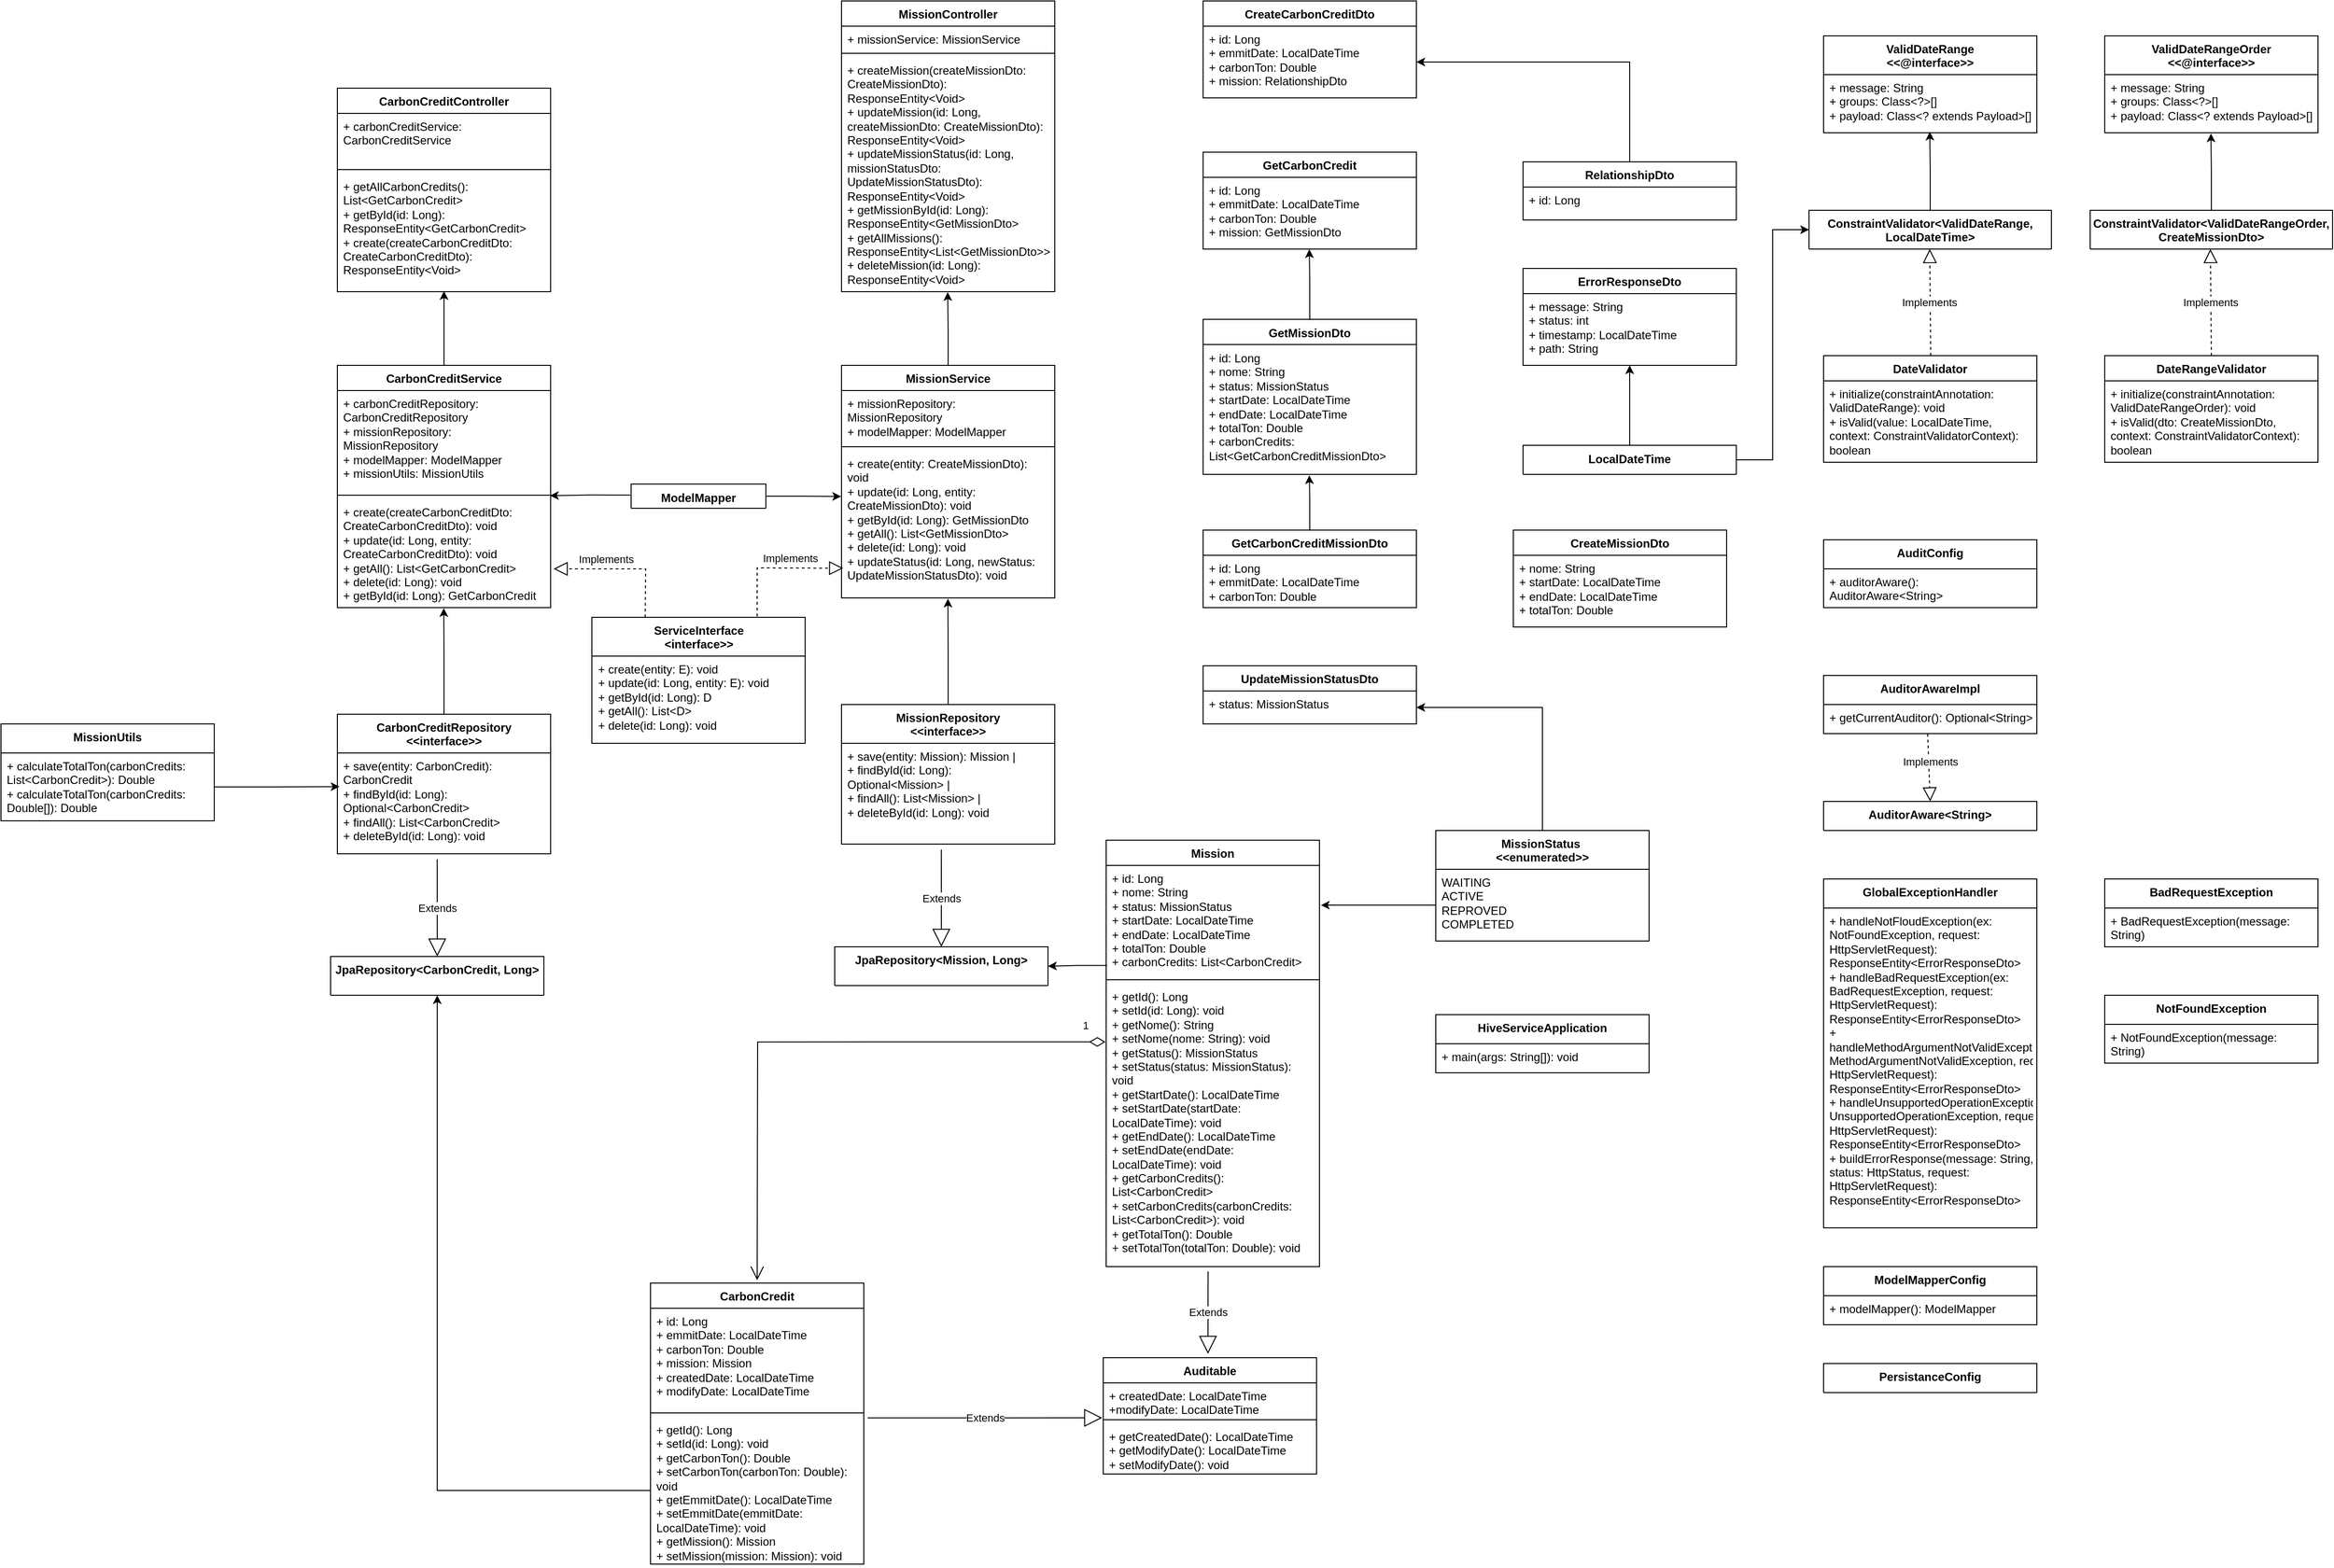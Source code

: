 <mxfile version="27.0.9">
  <diagram name="Página-1" id="nk0o5KUS6jxWL8RX991g">
    <mxGraphModel dx="4392" dy="2123" grid="1" gridSize="10" guides="1" tooltips="1" connect="1" arrows="1" fold="1" page="1" pageScale="1" pageWidth="827" pageHeight="1169" math="0" shadow="0">
      <root>
        <mxCell id="0" />
        <mxCell id="1" parent="0" />
        <mxCell id="kwbveAkvsIdTubURxIfG-7" value="Auditable" style="swimlane;fontStyle=1;align=center;verticalAlign=top;childLayout=stackLayout;horizontal=1;startSize=26;horizontalStack=0;resizeParent=1;resizeParentMax=0;resizeLast=0;collapsible=1;marginBottom=0;whiteSpace=wrap;html=1;" parent="1" vertex="1">
          <mxGeometry x="377" y="1534" width="220" height="120" as="geometry" />
        </mxCell>
        <mxCell id="kwbveAkvsIdTubURxIfG-8" value="+ createdDate: LocalDateTime&lt;div&gt;+modifyDate: LocalDateTime&lt;/div&gt;" style="text;strokeColor=none;fillColor=none;align=left;verticalAlign=top;spacingLeft=4;spacingRight=4;overflow=hidden;rotatable=0;points=[[0,0.5],[1,0.5]];portConstraint=eastwest;whiteSpace=wrap;html=1;" parent="kwbveAkvsIdTubURxIfG-7" vertex="1">
          <mxGeometry y="26" width="220" height="34" as="geometry" />
        </mxCell>
        <mxCell id="kwbveAkvsIdTubURxIfG-9" value="" style="line;strokeWidth=1;fillColor=none;align=left;verticalAlign=middle;spacingTop=-1;spacingLeft=3;spacingRight=3;rotatable=0;labelPosition=right;points=[];portConstraint=eastwest;strokeColor=inherit;" parent="kwbveAkvsIdTubURxIfG-7" vertex="1">
          <mxGeometry y="60" width="220" height="8" as="geometry" />
        </mxCell>
        <mxCell id="kwbveAkvsIdTubURxIfG-10" value="+ getCreatedDate(): LocalDateTime&lt;div&gt;+ getModifyDate(): LocalDateTime&lt;/div&gt;&lt;div&gt;+ setModifyDate(): void&lt;/div&gt;" style="text;strokeColor=none;fillColor=none;align=left;verticalAlign=top;spacingLeft=4;spacingRight=4;overflow=hidden;rotatable=0;points=[[0,0.5],[1,0.5]];portConstraint=eastwest;whiteSpace=wrap;html=1;" parent="kwbveAkvsIdTubURxIfG-7" vertex="1">
          <mxGeometry y="68" width="220" height="52" as="geometry" />
        </mxCell>
        <mxCell id="kwbveAkvsIdTubURxIfG-11" value="CarbonCredit" style="swimlane;fontStyle=1;align=center;verticalAlign=top;childLayout=stackLayout;horizontal=1;startSize=26;horizontalStack=0;resizeParent=1;resizeParentMax=0;resizeLast=0;collapsible=1;marginBottom=0;whiteSpace=wrap;html=1;" parent="1" vertex="1">
          <mxGeometry x="-90" y="1457" width="220" height="290" as="geometry" />
        </mxCell>
        <mxCell id="kwbveAkvsIdTubURxIfG-12" value="&lt;div&gt;+ id: Long&lt;/div&gt;&lt;div&gt;+ emmitDate: LocalDateTime&lt;/div&gt;&lt;div&gt;+ carbonTon: Double&lt;/div&gt;&lt;div&gt;+ mission: Mission&lt;/div&gt;&lt;div&gt;+ createdDate: LocalDateTime&lt;/div&gt;&lt;div&gt;+ modifyDate: LocalDateTime&lt;/div&gt;" style="text;strokeColor=none;fillColor=none;align=left;verticalAlign=top;spacingLeft=4;spacingRight=4;overflow=hidden;rotatable=0;points=[[0,0.5],[1,0.5]];portConstraint=eastwest;whiteSpace=wrap;html=1;" parent="kwbveAkvsIdTubURxIfG-11" vertex="1">
          <mxGeometry y="26" width="220" height="104" as="geometry" />
        </mxCell>
        <mxCell id="kwbveAkvsIdTubURxIfG-13" value="" style="line;strokeWidth=1;fillColor=none;align=left;verticalAlign=middle;spacingTop=-1;spacingLeft=3;spacingRight=3;rotatable=0;labelPosition=right;points=[];portConstraint=eastwest;strokeColor=inherit;" parent="kwbveAkvsIdTubURxIfG-11" vertex="1">
          <mxGeometry y="130" width="220" height="8" as="geometry" />
        </mxCell>
        <mxCell id="kwbveAkvsIdTubURxIfG-14" value="&lt;div&gt;+ getId(): Long&lt;/div&gt;&lt;div&gt;+ setId(id: Long): void&lt;/div&gt;&lt;div&gt;+ getCarbonTon(): Double&lt;/div&gt;&lt;div&gt;+ setCarbonTon(carbonTon: Double): void&lt;/div&gt;&lt;div&gt;+ getEmmitDate(): LocalDateTime&lt;/div&gt;&lt;div&gt;+ setEmmitDate(emmitDate: LocalDateTime): void&lt;/div&gt;&lt;div&gt;+ getMission(): Mission&lt;/div&gt;&lt;div&gt;+ setMission(mission: Mission): void&lt;/div&gt;" style="text;strokeColor=none;fillColor=none;align=left;verticalAlign=top;spacingLeft=4;spacingRight=4;overflow=hidden;rotatable=0;points=[[0,0.5],[1,0.5]];portConstraint=eastwest;whiteSpace=wrap;html=1;" parent="kwbveAkvsIdTubURxIfG-11" vertex="1">
          <mxGeometry y="138" width="220" height="152" as="geometry" />
        </mxCell>
        <mxCell id="kwbveAkvsIdTubURxIfG-15" value="Extends" style="endArrow=block;endSize=16;endFill=0;html=1;rounded=0;exitX=1.018;exitY=1.088;exitDx=0;exitDy=0;exitPerimeter=0;entryX=-0.005;entryY=1.059;entryDx=0;entryDy=0;entryPerimeter=0;" parent="1" source="kwbveAkvsIdTubURxIfG-12" target="kwbveAkvsIdTubURxIfG-8" edge="1">
          <mxGeometry width="160" relative="1" as="geometry">
            <mxPoint x="108" y="1444" as="sourcePoint" />
            <mxPoint x="268" y="1444" as="targetPoint" />
          </mxGeometry>
        </mxCell>
        <mxCell id="kwbveAkvsIdTubURxIfG-16" value="Mission" style="swimlane;fontStyle=1;align=center;verticalAlign=top;childLayout=stackLayout;horizontal=1;startSize=26;horizontalStack=0;resizeParent=1;resizeParentMax=0;resizeLast=0;collapsible=1;marginBottom=0;whiteSpace=wrap;html=1;" parent="1" vertex="1">
          <mxGeometry x="380" y="1000" width="220" height="440" as="geometry" />
        </mxCell>
        <mxCell id="kwbveAkvsIdTubURxIfG-17" value="&lt;div&gt;+ id: Long&lt;/div&gt;&lt;div&gt;+ nome: String&lt;/div&gt;&lt;div&gt;+ status: MissionStatus&lt;/div&gt;&lt;div&gt;+ startDate: LocalDateTime&lt;/div&gt;&lt;div&gt;+ endDate: LocalDateTime&lt;/div&gt;&lt;div&gt;+ totalTon: Double&lt;/div&gt;&lt;div&gt;+ carbonCredits: List&amp;lt;CarbonCredit&amp;gt;&lt;/div&gt;" style="text;strokeColor=none;fillColor=none;align=left;verticalAlign=top;spacingLeft=4;spacingRight=4;overflow=hidden;rotatable=0;points=[[0,0.5],[1,0.5]];portConstraint=eastwest;whiteSpace=wrap;html=1;" parent="kwbveAkvsIdTubURxIfG-16" vertex="1">
          <mxGeometry y="26" width="220" height="114" as="geometry" />
        </mxCell>
        <mxCell id="kwbveAkvsIdTubURxIfG-18" value="" style="line;strokeWidth=1;fillColor=none;align=left;verticalAlign=middle;spacingTop=-1;spacingLeft=3;spacingRight=3;rotatable=0;labelPosition=right;points=[];portConstraint=eastwest;strokeColor=inherit;" parent="kwbveAkvsIdTubURxIfG-16" vertex="1">
          <mxGeometry y="140" width="220" height="8" as="geometry" />
        </mxCell>
        <mxCell id="kwbveAkvsIdTubURxIfG-19" value="&lt;div&gt;+ getId(): Long&lt;/div&gt;&lt;div&gt;+ setId(id: Long): void&lt;/div&gt;&lt;div&gt;+ getNome(): String&lt;/div&gt;&lt;div&gt;+ setNome(nome: String): void&lt;/div&gt;&lt;div&gt;+ getStatus(): MissionStatus&lt;/div&gt;&lt;div&gt;+ setStatus(status: MissionStatus): void&lt;/div&gt;&lt;div&gt;+ getStartDate(): LocalDateTime&lt;/div&gt;&lt;div&gt;+ setStartDate(startDate: LocalDateTime): void&lt;/div&gt;&lt;div&gt;+ getEndDate(): LocalDateTime&lt;/div&gt;&lt;div&gt;+ setEndDate(endDate: LocalDateTime): void&lt;/div&gt;&lt;div&gt;+ getCarbonCredits(): List&amp;lt;CarbonCredit&amp;gt;&lt;/div&gt;&lt;div&gt;+ setCarbonCredits(carbonCredits: List&amp;lt;CarbonCredit&amp;gt;): void&lt;/div&gt;&lt;div&gt;+ getTotalTon(): Double&lt;/div&gt;&lt;div&gt;+ setTotalTon(totalTon: Double): void&lt;/div&gt;" style="text;strokeColor=none;fillColor=none;align=left;verticalAlign=top;spacingLeft=4;spacingRight=4;overflow=hidden;rotatable=0;points=[[0,0.5],[1,0.5]];portConstraint=eastwest;whiteSpace=wrap;html=1;" parent="kwbveAkvsIdTubURxIfG-16" vertex="1">
          <mxGeometry y="148" width="220" height="292" as="geometry" />
        </mxCell>
        <mxCell id="kwbveAkvsIdTubURxIfG-20" value="Extends" style="endArrow=block;endSize=16;endFill=0;html=1;rounded=0;exitX=0.483;exitY=1.017;exitDx=0;exitDy=0;exitPerimeter=0;" parent="1" edge="1">
          <mxGeometry width="160" relative="1" as="geometry">
            <mxPoint x="485.13" y="1444.964" as="sourcePoint" />
            <mxPoint x="485" y="1530" as="targetPoint" />
          </mxGeometry>
        </mxCell>
        <mxCell id="kwbveAkvsIdTubURxIfG-21" value="1" style="endArrow=open;html=1;endSize=12;startArrow=diamondThin;startSize=14;startFill=0;edgeStyle=orthogonalEdgeStyle;align=left;verticalAlign=bottom;rounded=0;exitX=-0.003;exitY=0.206;exitDx=0;exitDy=0;exitPerimeter=0;" parent="1" source="kwbveAkvsIdTubURxIfG-19" edge="1">
          <mxGeometry x="-0.916" y="-8" relative="1" as="geometry">
            <mxPoint x="160" y="1264" as="sourcePoint" />
            <mxPoint x="20" y="1454" as="targetPoint" />
            <mxPoint as="offset" />
          </mxGeometry>
        </mxCell>
        <mxCell id="rMH0glld5aV7Sj0zPE2h-103" style="edgeStyle=orthogonalEdgeStyle;rounded=0;orthogonalLoop=1;jettySize=auto;html=1;entryX=1;entryY=0.5;entryDx=0;entryDy=0;" edge="1" parent="1" source="kwbveAkvsIdTubURxIfG-22" target="rMH0glld5aV7Sj0zPE2h-101">
          <mxGeometry relative="1" as="geometry" />
        </mxCell>
        <mxCell id="kwbveAkvsIdTubURxIfG-22" value="MissionStatus&amp;nbsp;&lt;div&gt;&amp;lt;&amp;lt;enumerated&amp;gt;&amp;gt;&lt;/div&gt;" style="swimlane;fontStyle=1;align=center;verticalAlign=top;childLayout=stackLayout;horizontal=1;startSize=40;horizontalStack=0;resizeParent=1;resizeParentMax=0;resizeLast=0;collapsible=1;marginBottom=0;whiteSpace=wrap;html=1;" parent="1" vertex="1">
          <mxGeometry x="720" y="990" width="220" height="114" as="geometry" />
        </mxCell>
        <mxCell id="kwbveAkvsIdTubURxIfG-23" value="WAITING&lt;div&gt;ACTIVE&lt;/div&gt;&lt;div&gt;REPROVED&lt;/div&gt;&lt;div&gt;COMPLETED&lt;/div&gt;" style="text;strokeColor=none;fillColor=none;align=left;verticalAlign=top;spacingLeft=4;spacingRight=4;overflow=hidden;rotatable=0;points=[[0,0.5],[1,0.5]];portConstraint=eastwest;whiteSpace=wrap;html=1;" parent="kwbveAkvsIdTubURxIfG-22" vertex="1">
          <mxGeometry y="40" width="220" height="74" as="geometry" />
        </mxCell>
        <mxCell id="rMH0glld5aV7Sj0zPE2h-1" value="CarbonCreditService" style="swimlane;fontStyle=1;align=center;verticalAlign=top;childLayout=stackLayout;horizontal=1;startSize=26;horizontalStack=0;resizeParent=1;resizeParentMax=0;resizeLast=0;collapsible=1;marginBottom=0;whiteSpace=wrap;html=1;" vertex="1" parent="1">
          <mxGeometry x="-413" y="510" width="220" height="250" as="geometry" />
        </mxCell>
        <mxCell id="rMH0glld5aV7Sj0zPE2h-2" value="&lt;div&gt;+ carbonCreditRepository: CarbonCreditRepository&lt;/div&gt;&lt;div&gt;+ missionRepository: MissionRepository&lt;/div&gt;&lt;div&gt;+ modelMapper: ModelMapper&lt;/div&gt;&lt;div&gt;+ missionUtils: MissionUtils&lt;/div&gt;" style="text;strokeColor=none;fillColor=none;align=left;verticalAlign=top;spacingLeft=4;spacingRight=4;overflow=hidden;rotatable=0;points=[[0,0.5],[1,0.5]];portConstraint=eastwest;whiteSpace=wrap;html=1;" vertex="1" parent="rMH0glld5aV7Sj0zPE2h-1">
          <mxGeometry y="26" width="220" height="104" as="geometry" />
        </mxCell>
        <mxCell id="rMH0glld5aV7Sj0zPE2h-3" value="" style="line;strokeWidth=1;fillColor=none;align=left;verticalAlign=middle;spacingTop=-1;spacingLeft=3;spacingRight=3;rotatable=0;labelPosition=right;points=[];portConstraint=eastwest;strokeColor=inherit;" vertex="1" parent="rMH0glld5aV7Sj0zPE2h-1">
          <mxGeometry y="130" width="220" height="8" as="geometry" />
        </mxCell>
        <mxCell id="rMH0glld5aV7Sj0zPE2h-4" value="&lt;div&gt;+ create(createCarbonCreditDto: CreateCarbonCreditDto): void&lt;/div&gt;&lt;div&gt;+ update(id: Long, entity: CreateCarbonCreditDto): void&lt;/div&gt;&lt;div&gt;+ getAll(): List&amp;lt;GetCarbonCredit&amp;gt;&lt;/div&gt;&lt;div&gt;+ delete(id: Long): void&lt;/div&gt;&lt;div&gt;+ getById(id: Long): GetCarbonCredit&lt;/div&gt;&lt;div&gt;&lt;br&gt;&lt;/div&gt;" style="text;strokeColor=none;fillColor=none;align=left;verticalAlign=top;spacingLeft=4;spacingRight=4;overflow=hidden;rotatable=0;points=[[0,0.5],[1,0.5]];portConstraint=eastwest;whiteSpace=wrap;html=1;" vertex="1" parent="rMH0glld5aV7Sj0zPE2h-1">
          <mxGeometry y="138" width="220" height="112" as="geometry" />
        </mxCell>
        <mxCell id="rMH0glld5aV7Sj0zPE2h-6" value="CarbonCreditRepository&lt;div&gt;&amp;lt;&amp;lt;interface&amp;gt;&amp;gt;&lt;/div&gt;" style="swimlane;fontStyle=1;align=center;verticalAlign=top;childLayout=stackLayout;horizontal=1;startSize=40;horizontalStack=0;resizeParent=1;resizeParentMax=0;resizeLast=0;collapsible=1;marginBottom=0;whiteSpace=wrap;html=1;" vertex="1" parent="1">
          <mxGeometry x="-413" y="870" width="220" height="144" as="geometry" />
        </mxCell>
        <mxCell id="rMH0glld5aV7Sj0zPE2h-7" value="&lt;div&gt;+ save(entity: CarbonCredit): CarbonCredit&amp;nbsp;&lt;/div&gt;&lt;div&gt;+ findById(id: Long): Optional&amp;lt;CarbonCredit&amp;gt;&amp;nbsp;&lt;/div&gt;&lt;div&gt;+ findAll(): List&amp;lt;CarbonCredit&amp;gt;&amp;nbsp;&lt;/div&gt;&lt;div&gt;+ deleteById(id: Long): void&amp;nbsp;&lt;/div&gt;" style="text;strokeColor=none;fillColor=none;align=left;verticalAlign=top;spacingLeft=4;spacingRight=4;overflow=hidden;rotatable=0;points=[[0,0.5],[1,0.5]];portConstraint=eastwest;whiteSpace=wrap;html=1;" vertex="1" parent="rMH0glld5aV7Sj0zPE2h-6">
          <mxGeometry y="40" width="220" height="104" as="geometry" />
        </mxCell>
        <mxCell id="rMH0glld5aV7Sj0zPE2h-10" style="edgeStyle=orthogonalEdgeStyle;rounded=0;orthogonalLoop=1;jettySize=auto;html=1;entryX=0.499;entryY=1.005;entryDx=0;entryDy=0;entryPerimeter=0;" edge="1" parent="1" source="rMH0glld5aV7Sj0zPE2h-6" target="rMH0glld5aV7Sj0zPE2h-4">
          <mxGeometry relative="1" as="geometry" />
        </mxCell>
        <mxCell id="rMH0glld5aV7Sj0zPE2h-11" value="JpaRepository&amp;lt;CarbonCredit, Long&amp;gt;" style="swimlane;fontStyle=1;align=center;verticalAlign=top;childLayout=stackLayout;horizontal=1;startSize=40;horizontalStack=0;resizeParent=1;resizeParentMax=0;resizeLast=0;collapsible=1;marginBottom=0;whiteSpace=wrap;html=1;" vertex="1" parent="1">
          <mxGeometry x="-420" y="1120" width="220" height="40" as="geometry" />
        </mxCell>
        <mxCell id="rMH0glld5aV7Sj0zPE2h-13" value="Extends" style="endArrow=block;endSize=16;endFill=0;html=1;rounded=0;exitX=0.468;exitY=1.054;exitDx=0;exitDy=0;entryX=0.5;entryY=0;entryDx=0;entryDy=0;exitPerimeter=0;" edge="1" parent="1" source="rMH0glld5aV7Sj0zPE2h-7" target="rMH0glld5aV7Sj0zPE2h-11">
          <mxGeometry width="160" relative="1" as="geometry">
            <mxPoint x="287" y="790" as="sourcePoint" />
            <mxPoint x="482" y="790" as="targetPoint" />
          </mxGeometry>
        </mxCell>
        <mxCell id="rMH0glld5aV7Sj0zPE2h-15" value="ModelMapper" style="swimlane;fontStyle=1;align=center;verticalAlign=top;childLayout=stackLayout;horizontal=1;startSize=25;horizontalStack=0;resizeParent=1;resizeParentMax=0;resizeLast=0;collapsible=1;marginBottom=0;whiteSpace=wrap;html=1;" vertex="1" parent="1">
          <mxGeometry x="-110" y="632.5" width="139" height="25" as="geometry" />
        </mxCell>
        <mxCell id="rMH0glld5aV7Sj0zPE2h-20" value="CarbonCreditController" style="swimlane;fontStyle=1;align=center;verticalAlign=top;childLayout=stackLayout;horizontal=1;startSize=26;horizontalStack=0;resizeParent=1;resizeParentMax=0;resizeLast=0;collapsible=1;marginBottom=0;whiteSpace=wrap;html=1;" vertex="1" parent="1">
          <mxGeometry x="-413" y="224" width="220" height="210" as="geometry" />
        </mxCell>
        <mxCell id="rMH0glld5aV7Sj0zPE2h-21" value="+ carbonCreditService: CarbonCreditService" style="text;strokeColor=none;fillColor=none;align=left;verticalAlign=top;spacingLeft=4;spacingRight=4;overflow=hidden;rotatable=0;points=[[0,0.5],[1,0.5]];portConstraint=eastwest;whiteSpace=wrap;html=1;" vertex="1" parent="rMH0glld5aV7Sj0zPE2h-20">
          <mxGeometry y="26" width="220" height="54" as="geometry" />
        </mxCell>
        <mxCell id="rMH0glld5aV7Sj0zPE2h-22" value="" style="line;strokeWidth=1;fillColor=none;align=left;verticalAlign=middle;spacingTop=-1;spacingLeft=3;spacingRight=3;rotatable=0;labelPosition=right;points=[];portConstraint=eastwest;strokeColor=inherit;" vertex="1" parent="rMH0glld5aV7Sj0zPE2h-20">
          <mxGeometry y="80" width="220" height="8" as="geometry" />
        </mxCell>
        <mxCell id="rMH0glld5aV7Sj0zPE2h-23" value="&lt;div&gt;&lt;div&gt;+ getAllCarbonCredits(): List&amp;lt;GetCarbonCredit&amp;gt;&lt;/div&gt;&lt;div&gt;+ getById(id: Long): ResponseEntity&amp;lt;GetCarbonCredit&amp;gt;&lt;/div&gt;&lt;div&gt;+ create(createCarbonCreditDto: CreateCarbonCreditDto): ResponseEntity&amp;lt;Void&amp;gt;&lt;/div&gt;&lt;/div&gt;&lt;div&gt;&lt;br&gt;&lt;/div&gt;" style="text;strokeColor=none;fillColor=none;align=left;verticalAlign=top;spacingLeft=4;spacingRight=4;overflow=hidden;rotatable=0;points=[[0,0.5],[1,0.5]];portConstraint=eastwest;whiteSpace=wrap;html=1;" vertex="1" parent="rMH0glld5aV7Sj0zPE2h-20">
          <mxGeometry y="88" width="220" height="122" as="geometry" />
        </mxCell>
        <mxCell id="rMH0glld5aV7Sj0zPE2h-24" style="edgeStyle=orthogonalEdgeStyle;rounded=0;orthogonalLoop=1;jettySize=auto;html=1;entryX=0.5;entryY=0.995;entryDx=0;entryDy=0;entryPerimeter=0;" edge="1" parent="1" source="rMH0glld5aV7Sj0zPE2h-1" target="rMH0glld5aV7Sj0zPE2h-23">
          <mxGeometry relative="1" as="geometry" />
        </mxCell>
        <mxCell id="rMH0glld5aV7Sj0zPE2h-36" value="MissionService" style="swimlane;fontStyle=1;align=center;verticalAlign=top;childLayout=stackLayout;horizontal=1;startSize=26;horizontalStack=0;resizeParent=1;resizeParentMax=0;resizeLast=0;collapsible=1;marginBottom=0;whiteSpace=wrap;html=1;" vertex="1" parent="1">
          <mxGeometry x="107" y="510" width="220" height="240" as="geometry" />
        </mxCell>
        <mxCell id="rMH0glld5aV7Sj0zPE2h-37" value="&lt;div&gt;+ missionRepository: MissionRepository&lt;/div&gt;&lt;div&gt;+ modelMapper: ModelMapper&lt;/div&gt;" style="text;strokeColor=none;fillColor=none;align=left;verticalAlign=top;spacingLeft=4;spacingRight=4;overflow=hidden;rotatable=0;points=[[0,0.5],[1,0.5]];portConstraint=eastwest;whiteSpace=wrap;html=1;" vertex="1" parent="rMH0glld5aV7Sj0zPE2h-36">
          <mxGeometry y="26" width="220" height="54" as="geometry" />
        </mxCell>
        <mxCell id="rMH0glld5aV7Sj0zPE2h-38" value="" style="line;strokeWidth=1;fillColor=none;align=left;verticalAlign=middle;spacingTop=-1;spacingLeft=3;spacingRight=3;rotatable=0;labelPosition=right;points=[];portConstraint=eastwest;strokeColor=inherit;" vertex="1" parent="rMH0glld5aV7Sj0zPE2h-36">
          <mxGeometry y="80" width="220" height="8" as="geometry" />
        </mxCell>
        <mxCell id="rMH0glld5aV7Sj0zPE2h-39" value="&lt;div&gt;&lt;div&gt;+ create(entity: CreateMissionDto): void&lt;/div&gt;&lt;div&gt;+ update(id: Long, entity: CreateMissionDto): void&lt;/div&gt;&lt;div&gt;+ getById(id: Long): GetMissionDto&lt;/div&gt;&lt;div&gt;+ getAll(): List&amp;lt;GetMissionDto&amp;gt;&lt;/div&gt;&lt;div&gt;+ delete(id: Long): void&lt;/div&gt;&lt;div&gt;+ updateStatus(id: Long, newStatus: UpdateMissionStatusDto): void&lt;/div&gt;&lt;/div&gt;&lt;div&gt;&lt;br&gt;&lt;/div&gt;" style="text;strokeColor=none;fillColor=none;align=left;verticalAlign=top;spacingLeft=4;spacingRight=4;overflow=hidden;rotatable=0;points=[[0,0.5],[1,0.5]];portConstraint=eastwest;whiteSpace=wrap;html=1;" vertex="1" parent="rMH0glld5aV7Sj0zPE2h-36">
          <mxGeometry y="88" width="220" height="152" as="geometry" />
        </mxCell>
        <mxCell id="rMH0glld5aV7Sj0zPE2h-40" value="MissionRepository&lt;div&gt;&amp;lt;&amp;lt;interface&amp;gt;&amp;gt;&lt;/div&gt;" style="swimlane;fontStyle=1;align=center;verticalAlign=top;childLayout=stackLayout;horizontal=1;startSize=40;horizontalStack=0;resizeParent=1;resizeParentMax=0;resizeLast=0;collapsible=1;marginBottom=0;whiteSpace=wrap;html=1;" vertex="1" parent="1">
          <mxGeometry x="107" y="860" width="220" height="144" as="geometry" />
        </mxCell>
        <mxCell id="rMH0glld5aV7Sj0zPE2h-41" value="&lt;div&gt;+ save(entity: Mission): Mission |&lt;/div&gt;&lt;div&gt;+ findById(id: Long): Optional&amp;lt;Mission&amp;gt; |&lt;/div&gt;&lt;div&gt;+ findAll(): List&amp;lt;Mission&amp;gt; |&lt;/div&gt;&lt;div&gt;+ deleteById(id: Long): void&lt;/div&gt;" style="text;strokeColor=none;fillColor=none;align=left;verticalAlign=top;spacingLeft=4;spacingRight=4;overflow=hidden;rotatable=0;points=[[0,0.5],[1,0.5]];portConstraint=eastwest;whiteSpace=wrap;html=1;" vertex="1" parent="rMH0glld5aV7Sj0zPE2h-40">
          <mxGeometry y="40" width="220" height="104" as="geometry" />
        </mxCell>
        <mxCell id="rMH0glld5aV7Sj0zPE2h-42" style="edgeStyle=orthogonalEdgeStyle;rounded=0;orthogonalLoop=1;jettySize=auto;html=1;entryX=0.499;entryY=1.005;entryDx=0;entryDy=0;entryPerimeter=0;" edge="1" parent="1" source="rMH0glld5aV7Sj0zPE2h-40" target="rMH0glld5aV7Sj0zPE2h-39">
          <mxGeometry relative="1" as="geometry" />
        </mxCell>
        <mxCell id="rMH0glld5aV7Sj0zPE2h-43" value="JpaRepository&amp;lt;Mission, Long&amp;gt;" style="swimlane;fontStyle=1;align=center;verticalAlign=top;childLayout=stackLayout;horizontal=1;startSize=40;horizontalStack=0;resizeParent=1;resizeParentMax=0;resizeLast=0;collapsible=1;marginBottom=0;whiteSpace=wrap;html=1;" vertex="1" parent="1">
          <mxGeometry x="100" y="1110" width="220" height="40" as="geometry" />
        </mxCell>
        <mxCell id="rMH0glld5aV7Sj0zPE2h-44" value="Extends" style="endArrow=block;endSize=16;endFill=0;html=1;rounded=0;exitX=0.468;exitY=1.054;exitDx=0;exitDy=0;entryX=0.5;entryY=0;entryDx=0;entryDy=0;exitPerimeter=0;" edge="1" parent="1" source="rMH0glld5aV7Sj0zPE2h-41" target="rMH0glld5aV7Sj0zPE2h-43">
          <mxGeometry width="160" relative="1" as="geometry">
            <mxPoint x="807" y="780" as="sourcePoint" />
            <mxPoint x="1002" y="780" as="targetPoint" />
          </mxGeometry>
        </mxCell>
        <mxCell id="rMH0glld5aV7Sj0zPE2h-45" value="MissionController" style="swimlane;fontStyle=1;align=center;verticalAlign=top;childLayout=stackLayout;horizontal=1;startSize=26;horizontalStack=0;resizeParent=1;resizeParentMax=0;resizeLast=0;collapsible=1;marginBottom=0;whiteSpace=wrap;html=1;" vertex="1" parent="1">
          <mxGeometry x="107" y="134" width="220" height="300" as="geometry" />
        </mxCell>
        <mxCell id="rMH0glld5aV7Sj0zPE2h-46" value="+ missionService: MissionService" style="text;strokeColor=none;fillColor=none;align=left;verticalAlign=top;spacingLeft=4;spacingRight=4;overflow=hidden;rotatable=0;points=[[0,0.5],[1,0.5]];portConstraint=eastwest;whiteSpace=wrap;html=1;" vertex="1" parent="rMH0glld5aV7Sj0zPE2h-45">
          <mxGeometry y="26" width="220" height="24" as="geometry" />
        </mxCell>
        <mxCell id="rMH0glld5aV7Sj0zPE2h-47" value="" style="line;strokeWidth=1;fillColor=none;align=left;verticalAlign=middle;spacingTop=-1;spacingLeft=3;spacingRight=3;rotatable=0;labelPosition=right;points=[];portConstraint=eastwest;strokeColor=inherit;" vertex="1" parent="rMH0glld5aV7Sj0zPE2h-45">
          <mxGeometry y="50" width="220" height="8" as="geometry" />
        </mxCell>
        <mxCell id="rMH0glld5aV7Sj0zPE2h-48" value="&lt;div&gt;&lt;div&gt;&lt;div&gt;+ createMission(createMissionDto: CreateMissionDto): ResponseEntity&amp;lt;Void&amp;gt;&lt;/div&gt;&lt;div&gt;+ updateMission(id: Long, createMissionDto: CreateMissionDto): ResponseEntity&amp;lt;Void&amp;gt;&lt;/div&gt;&lt;div&gt;+ updateMissionStatus(id: Long, missionStatusDto: UpdateMissionStatusDto): ResponseEntity&amp;lt;Void&amp;gt;&lt;/div&gt;&lt;div&gt;+ getMissionById(id: Long): ResponseEntity&amp;lt;GetMissionDto&amp;gt;&lt;/div&gt;&lt;div&gt;+ getAllMissions(): ResponseEntity&amp;lt;List&amp;lt;GetMissionDto&amp;gt;&amp;gt;&lt;/div&gt;&lt;div&gt;+ deleteMission(id: Long): ResponseEntity&amp;lt;Void&amp;gt;&lt;/div&gt;&lt;/div&gt;&lt;/div&gt;&lt;div&gt;&lt;br&gt;&lt;/div&gt;" style="text;strokeColor=none;fillColor=none;align=left;verticalAlign=top;spacingLeft=4;spacingRight=4;overflow=hidden;rotatable=0;points=[[0,0.5],[1,0.5]];portConstraint=eastwest;whiteSpace=wrap;html=1;" vertex="1" parent="rMH0glld5aV7Sj0zPE2h-45">
          <mxGeometry y="58" width="220" height="242" as="geometry" />
        </mxCell>
        <mxCell id="rMH0glld5aV7Sj0zPE2h-50" style="edgeStyle=orthogonalEdgeStyle;rounded=0;orthogonalLoop=1;jettySize=auto;html=1;entryX=-0.002;entryY=0.311;entryDx=0;entryDy=0;entryPerimeter=0;" edge="1" parent="1" source="rMH0glld5aV7Sj0zPE2h-15" target="rMH0glld5aV7Sj0zPE2h-39">
          <mxGeometry relative="1" as="geometry" />
        </mxCell>
        <mxCell id="rMH0glld5aV7Sj0zPE2h-51" style="edgeStyle=orthogonalEdgeStyle;rounded=0;orthogonalLoop=1;jettySize=auto;html=1;entryX=0.997;entryY=0.556;entryDx=0;entryDy=0;entryPerimeter=0;exitX=-0.006;exitY=0.453;exitDx=0;exitDy=0;exitPerimeter=0;" edge="1" parent="1" source="rMH0glld5aV7Sj0zPE2h-15" target="rMH0glld5aV7Sj0zPE2h-3">
          <mxGeometry relative="1" as="geometry">
            <mxPoint x="-130" y="645.2" as="sourcePoint" />
          </mxGeometry>
        </mxCell>
        <mxCell id="rMH0glld5aV7Sj0zPE2h-53" style="edgeStyle=orthogonalEdgeStyle;rounded=0;orthogonalLoop=1;jettySize=auto;html=1;entryX=0.5;entryY=1;entryDx=0;entryDy=0;" edge="1" parent="1" source="kwbveAkvsIdTubURxIfG-14" target="rMH0glld5aV7Sj0zPE2h-11">
          <mxGeometry relative="1" as="geometry" />
        </mxCell>
        <mxCell id="rMH0glld5aV7Sj0zPE2h-54" style="edgeStyle=orthogonalEdgeStyle;rounded=0;orthogonalLoop=1;jettySize=auto;html=1;entryX=1;entryY=0.5;entryDx=0;entryDy=0;exitX=0.005;exitY=0.906;exitDx=0;exitDy=0;exitPerimeter=0;" edge="1" parent="1" source="kwbveAkvsIdTubURxIfG-17" target="rMH0glld5aV7Sj0zPE2h-43">
          <mxGeometry relative="1" as="geometry" />
        </mxCell>
        <mxCell id="rMH0glld5aV7Sj0zPE2h-55" style="edgeStyle=orthogonalEdgeStyle;rounded=0;orthogonalLoop=1;jettySize=auto;html=1;entryX=0.498;entryY=1.002;entryDx=0;entryDy=0;entryPerimeter=0;" edge="1" parent="1" source="rMH0glld5aV7Sj0zPE2h-36" target="rMH0glld5aV7Sj0zPE2h-48">
          <mxGeometry relative="1" as="geometry" />
        </mxCell>
        <mxCell id="rMH0glld5aV7Sj0zPE2h-56" value="MissionUtils" style="swimlane;fontStyle=1;align=center;verticalAlign=top;childLayout=stackLayout;horizontal=1;startSize=30;horizontalStack=0;resizeParent=1;resizeParentMax=0;resizeLast=0;collapsible=1;marginBottom=0;whiteSpace=wrap;html=1;" vertex="1" parent="1">
          <mxGeometry x="-760" y="880" width="220" height="100" as="geometry" />
        </mxCell>
        <mxCell id="rMH0glld5aV7Sj0zPE2h-57" value="&lt;div&gt;+ calculateTotalTon(carbonCredits: List&amp;lt;CarbonCredit&amp;gt;): Double&lt;/div&gt;&lt;div&gt;+ calculateTotalTon(carbonCredits: Double[]): Double&lt;/div&gt;&lt;div&gt;&lt;br&gt;&lt;/div&gt;" style="text;strokeColor=none;fillColor=none;align=left;verticalAlign=top;spacingLeft=4;spacingRight=4;overflow=hidden;rotatable=0;points=[[0,0.5],[1,0.5]];portConstraint=eastwest;whiteSpace=wrap;html=1;" vertex="1" parent="rMH0glld5aV7Sj0zPE2h-56">
          <mxGeometry y="30" width="220" height="70" as="geometry" />
        </mxCell>
        <mxCell id="rMH0glld5aV7Sj0zPE2h-58" style="edgeStyle=orthogonalEdgeStyle;rounded=0;orthogonalLoop=1;jettySize=auto;html=1;entryX=0.01;entryY=0.334;entryDx=0;entryDy=0;entryPerimeter=0;" edge="1" parent="1" source="rMH0glld5aV7Sj0zPE2h-57" target="rMH0glld5aV7Sj0zPE2h-7">
          <mxGeometry relative="1" as="geometry" />
        </mxCell>
        <mxCell id="rMH0glld5aV7Sj0zPE2h-59" value="ServiceInterface&lt;div&gt;&amp;lt;interface&amp;gt;&amp;gt;&lt;/div&gt;" style="swimlane;fontStyle=1;align=center;verticalAlign=top;childLayout=stackLayout;horizontal=1;startSize=40;horizontalStack=0;resizeParent=1;resizeParentMax=0;resizeLast=0;collapsible=1;marginBottom=0;whiteSpace=wrap;html=1;" vertex="1" parent="1">
          <mxGeometry x="-150.5" y="770" width="220" height="130" as="geometry" />
        </mxCell>
        <mxCell id="rMH0glld5aV7Sj0zPE2h-62" value="&lt;div&gt;&lt;div&gt;&lt;div&gt;+ create(entity: E): void&amp;nbsp; &amp;nbsp; &amp;nbsp; &amp;nbsp; &amp;nbsp; &amp;nbsp; &amp;nbsp;&lt;/div&gt;&lt;div&gt;+ update(id: Long, entity: E): void&amp;nbsp; &amp;nbsp; &amp;nbsp;&amp;nbsp;&lt;/div&gt;&lt;div&gt;+ getById(id: Long): D&amp;nbsp; &amp;nbsp; &amp;nbsp; &amp;nbsp; &amp;nbsp; &amp;nbsp; &amp;nbsp; &amp;nbsp; &amp;nbsp; &amp;nbsp;&lt;/div&gt;&lt;div&gt;+ getAll(): List&amp;lt;D&amp;gt;&amp;nbsp; &amp;nbsp; &amp;nbsp; &amp;nbsp; &amp;nbsp; &amp;nbsp; &amp;nbsp; &amp;nbsp; &amp;nbsp; &amp;nbsp; &amp;nbsp;&amp;nbsp;&lt;/div&gt;&lt;div&gt;+ delete(id: Long): void&amp;nbsp;&lt;/div&gt;&lt;/div&gt;&lt;/div&gt;" style="text;strokeColor=none;fillColor=none;align=left;verticalAlign=top;spacingLeft=4;spacingRight=4;overflow=hidden;rotatable=0;points=[[0,0.5],[1,0.5]];portConstraint=eastwest;whiteSpace=wrap;html=1;" vertex="1" parent="rMH0glld5aV7Sj0zPE2h-59">
          <mxGeometry y="40" width="220" height="90" as="geometry" />
        </mxCell>
        <mxCell id="rMH0glld5aV7Sj0zPE2h-67" value="" style="endArrow=block;dashed=1;endFill=0;endSize=12;html=1;rounded=0;exitX=0.25;exitY=0;exitDx=0;exitDy=0;" edge="1" parent="1" source="rMH0glld5aV7Sj0zPE2h-59">
          <mxGeometry width="160" relative="1" as="geometry">
            <mxPoint x="-180" y="670" as="sourcePoint" />
            <mxPoint x="-190" y="720" as="targetPoint" />
            <Array as="points">
              <mxPoint x="-95" y="720" />
            </Array>
          </mxGeometry>
        </mxCell>
        <mxCell id="rMH0glld5aV7Sj0zPE2h-68" value="Implements" style="edgeLabel;html=1;align=center;verticalAlign=middle;resizable=0;points=[];" vertex="1" connectable="0" parent="rMH0glld5aV7Sj0zPE2h-67">
          <mxGeometry x="0.087" y="-2" relative="1" as="geometry">
            <mxPoint x="-12" y="-8" as="offset" />
          </mxGeometry>
        </mxCell>
        <mxCell id="rMH0glld5aV7Sj0zPE2h-69" value="" style="endArrow=block;dashed=1;endFill=0;endSize=12;html=1;rounded=0;entryX=0.008;entryY=0.798;entryDx=0;entryDy=0;entryPerimeter=0;" edge="1" parent="1" target="rMH0glld5aV7Sj0zPE2h-39">
          <mxGeometry width="160" relative="1" as="geometry">
            <mxPoint x="20" y="769" as="sourcePoint" />
            <mxPoint x="-20" y="670" as="targetPoint" />
            <Array as="points">
              <mxPoint x="20" y="719" />
            </Array>
          </mxGeometry>
        </mxCell>
        <mxCell id="rMH0glld5aV7Sj0zPE2h-71" value="Implements" style="edgeLabel;html=1;align=center;verticalAlign=middle;resizable=0;points=[];" vertex="1" connectable="0" parent="rMH0glld5aV7Sj0zPE2h-69">
          <mxGeometry x="0.203" y="1" relative="1" as="geometry">
            <mxPoint y="-9" as="offset" />
          </mxGeometry>
        </mxCell>
        <mxCell id="rMH0glld5aV7Sj0zPE2h-75" value="CreateCarbonCreditDto" style="swimlane;fontStyle=1;align=center;verticalAlign=top;childLayout=stackLayout;horizontal=1;startSize=26;horizontalStack=0;resizeParent=1;resizeParentMax=0;resizeLast=0;collapsible=1;marginBottom=0;whiteSpace=wrap;html=1;" vertex="1" parent="1">
          <mxGeometry x="480" y="134" width="220" height="100" as="geometry" />
        </mxCell>
        <mxCell id="rMH0glld5aV7Sj0zPE2h-76" value="&lt;div&gt;+ id: Long&lt;/div&gt;&lt;div&gt;+ emmitDate: LocalDateTime&lt;/div&gt;&lt;div&gt;+ carbonTon: Double&lt;/div&gt;&lt;div&gt;+ mission: RelationshipDto&lt;/div&gt;&lt;div&gt;&lt;br&gt;&lt;/div&gt;" style="text;strokeColor=none;fillColor=none;align=left;verticalAlign=top;spacingLeft=4;spacingRight=4;overflow=hidden;rotatable=0;points=[[0,0.5],[1,0.5]];portConstraint=eastwest;whiteSpace=wrap;html=1;" vertex="1" parent="rMH0glld5aV7Sj0zPE2h-75">
          <mxGeometry y="26" width="220" height="74" as="geometry" />
        </mxCell>
        <mxCell id="rMH0glld5aV7Sj0zPE2h-82" style="edgeStyle=orthogonalEdgeStyle;rounded=0;orthogonalLoop=1;jettySize=auto;html=1;exitX=0.5;exitY=0;exitDx=0;exitDy=0;entryX=1;entryY=0.5;entryDx=0;entryDy=0;" edge="1" parent="1" source="rMH0glld5aV7Sj0zPE2h-80" target="rMH0glld5aV7Sj0zPE2h-76">
          <mxGeometry relative="1" as="geometry" />
        </mxCell>
        <mxCell id="rMH0glld5aV7Sj0zPE2h-80" value="RelationshipDto" style="swimlane;fontStyle=1;align=center;verticalAlign=top;childLayout=stackLayout;horizontal=1;startSize=26;horizontalStack=0;resizeParent=1;resizeParentMax=0;resizeLast=0;collapsible=1;marginBottom=0;whiteSpace=wrap;html=1;" vertex="1" parent="1">
          <mxGeometry x="810" y="300" width="220" height="60" as="geometry" />
        </mxCell>
        <mxCell id="rMH0glld5aV7Sj0zPE2h-81" value="&lt;div&gt;+ id: Long&lt;/div&gt;&lt;div&gt;&lt;br&gt;&lt;/div&gt;" style="text;strokeColor=none;fillColor=none;align=left;verticalAlign=top;spacingLeft=4;spacingRight=4;overflow=hidden;rotatable=0;points=[[0,0.5],[1,0.5]];portConstraint=eastwest;whiteSpace=wrap;html=1;" vertex="1" parent="rMH0glld5aV7Sj0zPE2h-80">
          <mxGeometry y="26" width="220" height="34" as="geometry" />
        </mxCell>
        <mxCell id="rMH0glld5aV7Sj0zPE2h-83" value="GetCarbonCredit" style="swimlane;fontStyle=1;align=center;verticalAlign=top;childLayout=stackLayout;horizontal=1;startSize=26;horizontalStack=0;resizeParent=1;resizeParentMax=0;resizeLast=0;collapsible=1;marginBottom=0;whiteSpace=wrap;html=1;" vertex="1" parent="1">
          <mxGeometry x="480" y="290" width="220" height="100" as="geometry" />
        </mxCell>
        <mxCell id="rMH0glld5aV7Sj0zPE2h-84" value="&lt;div&gt;&lt;div&gt;+ id: Long&lt;/div&gt;&lt;div&gt;+ emmitDate: LocalDateTime&lt;/div&gt;&lt;div&gt;+ carbonTon: Double&lt;/div&gt;&lt;div&gt;+ mission: GetMissionDto&lt;/div&gt;&lt;/div&gt;&lt;div&gt;&lt;br&gt;&lt;/div&gt;" style="text;strokeColor=none;fillColor=none;align=left;verticalAlign=top;spacingLeft=4;spacingRight=4;overflow=hidden;rotatable=0;points=[[0,0.5],[1,0.5]];portConstraint=eastwest;whiteSpace=wrap;html=1;" vertex="1" parent="rMH0glld5aV7Sj0zPE2h-83">
          <mxGeometry y="26" width="220" height="74" as="geometry" />
        </mxCell>
        <mxCell id="rMH0glld5aV7Sj0zPE2h-85" value="GetMissionDto" style="swimlane;fontStyle=1;align=center;verticalAlign=top;childLayout=stackLayout;horizontal=1;startSize=26;horizontalStack=0;resizeParent=1;resizeParentMax=0;resizeLast=0;collapsible=1;marginBottom=0;whiteSpace=wrap;html=1;" vertex="1" parent="1">
          <mxGeometry x="480" y="462.5" width="220" height="160" as="geometry" />
        </mxCell>
        <mxCell id="rMH0glld5aV7Sj0zPE2h-86" value="&lt;div&gt;&lt;div&gt;+ id: Long&lt;/div&gt;&lt;div&gt;+ nome: String&lt;/div&gt;&lt;div&gt;+ status: MissionStatus&lt;/div&gt;&lt;div&gt;+ startDate: LocalDateTime&lt;/div&gt;&lt;div&gt;+ endDate: LocalDateTime&lt;/div&gt;&lt;div&gt;+ totalTon: Double&lt;/div&gt;&lt;div&gt;+ carbonCredits: List&amp;lt;GetCarbonCreditMissionDto&amp;gt;&lt;/div&gt;&lt;/div&gt;&lt;div&gt;&lt;br&gt;&lt;/div&gt;" style="text;strokeColor=none;fillColor=none;align=left;verticalAlign=top;spacingLeft=4;spacingRight=4;overflow=hidden;rotatable=0;points=[[0,0.5],[1,0.5]];portConstraint=eastwest;whiteSpace=wrap;html=1;" vertex="1" parent="rMH0glld5aV7Sj0zPE2h-85">
          <mxGeometry y="26" width="220" height="134" as="geometry" />
        </mxCell>
        <mxCell id="rMH0glld5aV7Sj0zPE2h-89" style="edgeStyle=orthogonalEdgeStyle;rounded=0;orthogonalLoop=1;jettySize=auto;html=1;entryX=0.498;entryY=1.002;entryDx=0;entryDy=0;entryPerimeter=0;" edge="1" parent="1" source="rMH0glld5aV7Sj0zPE2h-85" target="rMH0glld5aV7Sj0zPE2h-84">
          <mxGeometry relative="1" as="geometry" />
        </mxCell>
        <mxCell id="rMH0glld5aV7Sj0zPE2h-90" value="GetCarbonCreditMissionDto" style="swimlane;fontStyle=1;align=center;verticalAlign=top;childLayout=stackLayout;horizontal=1;startSize=26;horizontalStack=0;resizeParent=1;resizeParentMax=0;resizeLast=0;collapsible=1;marginBottom=0;whiteSpace=wrap;html=1;" vertex="1" parent="1">
          <mxGeometry x="480" y="680" width="220" height="80" as="geometry" />
        </mxCell>
        <mxCell id="rMH0glld5aV7Sj0zPE2h-91" value="&lt;div&gt;&lt;div&gt;&lt;div&gt;+ id: Long&lt;/div&gt;&lt;div&gt;+ emmitDate: LocalDateTime&lt;/div&gt;&lt;div&gt;+ carbonTon: Double&lt;/div&gt;&lt;/div&gt;&lt;/div&gt;&lt;div&gt;&lt;br&gt;&lt;/div&gt;" style="text;strokeColor=none;fillColor=none;align=left;verticalAlign=top;spacingLeft=4;spacingRight=4;overflow=hidden;rotatable=0;points=[[0,0.5],[1,0.5]];portConstraint=eastwest;whiteSpace=wrap;html=1;" vertex="1" parent="rMH0glld5aV7Sj0zPE2h-90">
          <mxGeometry y="26" width="220" height="54" as="geometry" />
        </mxCell>
        <mxCell id="rMH0glld5aV7Sj0zPE2h-92" style="edgeStyle=orthogonalEdgeStyle;rounded=0;orthogonalLoop=1;jettySize=auto;html=1;entryX=0.498;entryY=1.007;entryDx=0;entryDy=0;entryPerimeter=0;" edge="1" parent="1" source="rMH0glld5aV7Sj0zPE2h-90" target="rMH0glld5aV7Sj0zPE2h-86">
          <mxGeometry relative="1" as="geometry" />
        </mxCell>
        <mxCell id="rMH0glld5aV7Sj0zPE2h-94" value="CreateMissionDto" style="swimlane;fontStyle=1;align=center;verticalAlign=top;childLayout=stackLayout;horizontal=1;startSize=26;horizontalStack=0;resizeParent=1;resizeParentMax=0;resizeLast=0;collapsible=1;marginBottom=0;whiteSpace=wrap;html=1;" vertex="1" parent="1">
          <mxGeometry x="800" y="680" width="220" height="100" as="geometry" />
        </mxCell>
        <mxCell id="rMH0glld5aV7Sj0zPE2h-95" value="&lt;div&gt;&lt;div&gt;+ nome: String&lt;/div&gt;&lt;div&gt;+ startDate: LocalDateTime&lt;/div&gt;&lt;div&gt;+ endDate: LocalDateTime&lt;/div&gt;&lt;div&gt;+ totalTon: Double&lt;/div&gt;&lt;/div&gt;" style="text;strokeColor=none;fillColor=none;align=left;verticalAlign=top;spacingLeft=4;spacingRight=4;overflow=hidden;rotatable=0;points=[[0,0.5],[1,0.5]];portConstraint=eastwest;whiteSpace=wrap;html=1;" vertex="1" parent="rMH0glld5aV7Sj0zPE2h-94">
          <mxGeometry y="26" width="220" height="74" as="geometry" />
        </mxCell>
        <mxCell id="rMH0glld5aV7Sj0zPE2h-100" value="UpdateMissionStatusDto" style="swimlane;fontStyle=1;align=center;verticalAlign=top;childLayout=stackLayout;horizontal=1;startSize=26;horizontalStack=0;resizeParent=1;resizeParentMax=0;resizeLast=0;collapsible=1;marginBottom=0;whiteSpace=wrap;html=1;" vertex="1" parent="1">
          <mxGeometry x="480" y="820" width="220" height="60" as="geometry" />
        </mxCell>
        <mxCell id="rMH0glld5aV7Sj0zPE2h-101" value="&lt;div&gt;+ status: MissionStatus&lt;/div&gt;&lt;div&gt;&lt;br&gt;&lt;/div&gt;" style="text;strokeColor=none;fillColor=none;align=left;verticalAlign=top;spacingLeft=4;spacingRight=4;overflow=hidden;rotatable=0;points=[[0,0.5],[1,0.5]];portConstraint=eastwest;whiteSpace=wrap;html=1;" vertex="1" parent="rMH0glld5aV7Sj0zPE2h-100">
          <mxGeometry y="26" width="220" height="34" as="geometry" />
        </mxCell>
        <mxCell id="rMH0glld5aV7Sj0zPE2h-102" style="edgeStyle=orthogonalEdgeStyle;rounded=0;orthogonalLoop=1;jettySize=auto;html=1;entryX=1.007;entryY=0.36;entryDx=0;entryDy=0;entryPerimeter=0;" edge="1" parent="1" source="kwbveAkvsIdTubURxIfG-23" target="kwbveAkvsIdTubURxIfG-17">
          <mxGeometry relative="1" as="geometry" />
        </mxCell>
        <mxCell id="rMH0glld5aV7Sj0zPE2h-104" value="ErrorResponseDto" style="swimlane;fontStyle=1;align=center;verticalAlign=top;childLayout=stackLayout;horizontal=1;startSize=26;horizontalStack=0;resizeParent=1;resizeParentMax=0;resizeLast=0;collapsible=1;marginBottom=0;whiteSpace=wrap;html=1;" vertex="1" parent="1">
          <mxGeometry x="810" y="410" width="220" height="100" as="geometry" />
        </mxCell>
        <mxCell id="rMH0glld5aV7Sj0zPE2h-105" value="&lt;div&gt;+ message: String&lt;/div&gt;&lt;div&gt;+ status: int&lt;/div&gt;&lt;div&gt;+ timestamp: LocalDateTime&lt;/div&gt;&lt;div&gt;+ path: String&lt;/div&gt;&lt;div&gt;&lt;br&gt;&lt;/div&gt;" style="text;strokeColor=none;fillColor=none;align=left;verticalAlign=top;spacingLeft=4;spacingRight=4;overflow=hidden;rotatable=0;points=[[0,0.5],[1,0.5]];portConstraint=eastwest;whiteSpace=wrap;html=1;" vertex="1" parent="rMH0glld5aV7Sj0zPE2h-104">
          <mxGeometry y="26" width="220" height="74" as="geometry" />
        </mxCell>
        <mxCell id="rMH0glld5aV7Sj0zPE2h-125" style="edgeStyle=orthogonalEdgeStyle;rounded=0;orthogonalLoop=1;jettySize=auto;html=1;entryX=0;entryY=0.5;entryDx=0;entryDy=0;" edge="1" parent="1" source="rMH0glld5aV7Sj0zPE2h-106" target="rMH0glld5aV7Sj0zPE2h-122">
          <mxGeometry relative="1" as="geometry" />
        </mxCell>
        <mxCell id="rMH0glld5aV7Sj0zPE2h-106" value="LocalDateTime" style="swimlane;fontStyle=1;align=center;verticalAlign=top;childLayout=stackLayout;horizontal=1;startSize=30;horizontalStack=0;resizeParent=1;resizeParentMax=0;resizeLast=0;collapsible=1;marginBottom=0;whiteSpace=wrap;html=1;" vertex="1" parent="1">
          <mxGeometry x="810" y="592.5" width="220" height="30" as="geometry" />
        </mxCell>
        <mxCell id="rMH0glld5aV7Sj0zPE2h-108" style="edgeStyle=orthogonalEdgeStyle;rounded=0;orthogonalLoop=1;jettySize=auto;html=1;entryX=0.5;entryY=1;entryDx=0;entryDy=0;entryPerimeter=0;" edge="1" parent="1" source="rMH0glld5aV7Sj0zPE2h-106" target="rMH0glld5aV7Sj0zPE2h-105">
          <mxGeometry relative="1" as="geometry" />
        </mxCell>
        <mxCell id="rMH0glld5aV7Sj0zPE2h-109" value="ValidDateRange&lt;div&gt;&amp;lt;&amp;lt;@interface&amp;gt;&amp;gt;&lt;/div&gt;" style="swimlane;fontStyle=1;align=center;verticalAlign=top;childLayout=stackLayout;horizontal=1;startSize=40;horizontalStack=0;resizeParent=1;resizeParentMax=0;resizeLast=0;collapsible=1;marginBottom=0;whiteSpace=wrap;html=1;" vertex="1" parent="1">
          <mxGeometry x="1120" y="170" width="220" height="100" as="geometry" />
        </mxCell>
        <mxCell id="rMH0glld5aV7Sj0zPE2h-110" value="&lt;div&gt;+ message: String&lt;/div&gt;&lt;div&gt;+ groups: Class&amp;lt;?&amp;gt;[]&lt;/div&gt;&lt;div&gt;+ payload: Class&amp;lt;? extends Payload&amp;gt;[]&lt;/div&gt;&lt;div&gt;&lt;br&gt;&lt;/div&gt;" style="text;strokeColor=none;fillColor=none;align=left;verticalAlign=top;spacingLeft=4;spacingRight=4;overflow=hidden;rotatable=0;points=[[0,0.5],[1,0.5]];portConstraint=eastwest;whiteSpace=wrap;html=1;" vertex="1" parent="rMH0glld5aV7Sj0zPE2h-109">
          <mxGeometry y="40" width="220" height="60" as="geometry" />
        </mxCell>
        <mxCell id="rMH0glld5aV7Sj0zPE2h-111" value="ValidDateRangeOrder&lt;div&gt;&amp;lt;&amp;lt;@interface&amp;gt;&amp;gt;&lt;/div&gt;" style="swimlane;fontStyle=1;align=center;verticalAlign=top;childLayout=stackLayout;horizontal=1;startSize=40;horizontalStack=0;resizeParent=1;resizeParentMax=0;resizeLast=0;collapsible=1;marginBottom=0;whiteSpace=wrap;html=1;" vertex="1" parent="1">
          <mxGeometry x="1410" y="170" width="220" height="100" as="geometry" />
        </mxCell>
        <mxCell id="rMH0glld5aV7Sj0zPE2h-112" value="&lt;div&gt;&lt;div&gt;+ message: String&lt;/div&gt;&lt;div&gt;+ groups: Class&amp;lt;?&amp;gt;[]&lt;/div&gt;&lt;div&gt;+ payload: Class&amp;lt;? extends Payload&amp;gt;[]&lt;/div&gt;&lt;div&gt;&lt;br&gt;&lt;/div&gt;&lt;/div&gt;" style="text;strokeColor=none;fillColor=none;align=left;verticalAlign=top;spacingLeft=4;spacingRight=4;overflow=hidden;rotatable=0;points=[[0,0.5],[1,0.5]];portConstraint=eastwest;whiteSpace=wrap;html=1;" vertex="1" parent="rMH0glld5aV7Sj0zPE2h-111">
          <mxGeometry y="40" width="220" height="60" as="geometry" />
        </mxCell>
        <mxCell id="rMH0glld5aV7Sj0zPE2h-113" value="DateRangeValidator" style="swimlane;fontStyle=1;align=center;verticalAlign=top;childLayout=stackLayout;horizontal=1;startSize=26;horizontalStack=0;resizeParent=1;resizeParentMax=0;resizeLast=0;collapsible=1;marginBottom=0;whiteSpace=wrap;html=1;" vertex="1" parent="1">
          <mxGeometry x="1410" y="500" width="220" height="110" as="geometry" />
        </mxCell>
        <mxCell id="rMH0glld5aV7Sj0zPE2h-114" value="&lt;div&gt;&lt;div&gt;+ initialize(constraintAnnotation: ValidDateRangeOrder): void&lt;/div&gt;&lt;div&gt;+ isValid(dto: CreateMissionDto, context: ConstraintValidatorContext): boolean&lt;/div&gt;&lt;/div&gt;&lt;div&gt;&lt;br&gt;&lt;/div&gt;" style="text;strokeColor=none;fillColor=none;align=left;verticalAlign=top;spacingLeft=4;spacingRight=4;overflow=hidden;rotatable=0;points=[[0,0.5],[1,0.5]];portConstraint=eastwest;whiteSpace=wrap;html=1;" vertex="1" parent="rMH0glld5aV7Sj0zPE2h-113">
          <mxGeometry y="26" width="220" height="84" as="geometry" />
        </mxCell>
        <mxCell id="rMH0glld5aV7Sj0zPE2h-117" value="" style="endArrow=block;dashed=1;endFill=0;endSize=12;html=1;rounded=0;entryX=0.496;entryY=1.014;entryDx=0;entryDy=0;entryPerimeter=0;exitX=0.5;exitY=0;exitDx=0;exitDy=0;" edge="1" parent="1" source="rMH0glld5aV7Sj0zPE2h-113" target="rMH0glld5aV7Sj0zPE2h-120">
          <mxGeometry width="160" relative="1" as="geometry">
            <mxPoint x="1242.76" y="331.31" as="sourcePoint" />
            <mxPoint x="1241.0" y="236.69" as="targetPoint" />
            <Array as="points" />
          </mxGeometry>
        </mxCell>
        <mxCell id="rMH0glld5aV7Sj0zPE2h-118" value="Implements" style="edgeLabel;html=1;align=center;verticalAlign=middle;resizable=0;points=[];" vertex="1" connectable="0" parent="rMH0glld5aV7Sj0zPE2h-117">
          <mxGeometry x="0.203" y="1" relative="1" as="geometry">
            <mxPoint y="11" as="offset" />
          </mxGeometry>
        </mxCell>
        <mxCell id="rMH0glld5aV7Sj0zPE2h-119" value="ConstraintValidator&amp;lt;ValidDateRangeOrder, CreateMissionDto&amp;gt;" style="swimlane;fontStyle=1;align=center;verticalAlign=top;childLayout=stackLayout;horizontal=1;startSize=40;horizontalStack=0;resizeParent=1;resizeParentMax=0;resizeLast=0;collapsible=1;marginBottom=0;whiteSpace=wrap;html=1;" vertex="1" parent="1">
          <mxGeometry x="1395" y="350" width="250" height="40" as="geometry" />
        </mxCell>
        <mxCell id="rMH0glld5aV7Sj0zPE2h-120" value="&lt;div&gt;&lt;div&gt;&lt;br&gt;&lt;/div&gt;&lt;/div&gt;" style="text;strokeColor=none;fillColor=none;align=left;verticalAlign=top;spacingLeft=4;spacingRight=4;overflow=hidden;rotatable=0;points=[[0,0.5],[1,0.5]];portConstraint=eastwest;whiteSpace=wrap;html=1;" vertex="1" parent="rMH0glld5aV7Sj0zPE2h-119">
          <mxGeometry y="40" width="250" as="geometry" />
        </mxCell>
        <mxCell id="rMH0glld5aV7Sj0zPE2h-121" style="edgeStyle=orthogonalEdgeStyle;rounded=0;orthogonalLoop=1;jettySize=auto;html=1;entryX=0.498;entryY=1.012;entryDx=0;entryDy=0;entryPerimeter=0;" edge="1" parent="1" source="rMH0glld5aV7Sj0zPE2h-119" target="rMH0glld5aV7Sj0zPE2h-112">
          <mxGeometry relative="1" as="geometry" />
        </mxCell>
        <mxCell id="rMH0glld5aV7Sj0zPE2h-122" value="ConstraintValidator&amp;lt;ValidDateRange, LocalDateTime&amp;gt;" style="swimlane;fontStyle=1;align=center;verticalAlign=top;childLayout=stackLayout;horizontal=1;startSize=40;horizontalStack=0;resizeParent=1;resizeParentMax=0;resizeLast=0;collapsible=1;marginBottom=0;whiteSpace=wrap;html=1;" vertex="1" parent="1">
          <mxGeometry x="1105" y="350" width="250" height="40" as="geometry" />
        </mxCell>
        <mxCell id="rMH0glld5aV7Sj0zPE2h-123" value="&lt;div&gt;&lt;div&gt;&lt;br&gt;&lt;/div&gt;&lt;/div&gt;" style="text;strokeColor=none;fillColor=none;align=left;verticalAlign=top;spacingLeft=4;spacingRight=4;overflow=hidden;rotatable=0;points=[[0,0.5],[1,0.5]];portConstraint=eastwest;whiteSpace=wrap;html=1;" vertex="1" parent="rMH0glld5aV7Sj0zPE2h-122">
          <mxGeometry y="40" width="250" as="geometry" />
        </mxCell>
        <mxCell id="rMH0glld5aV7Sj0zPE2h-126" style="edgeStyle=orthogonalEdgeStyle;rounded=0;orthogonalLoop=1;jettySize=auto;html=1;entryX=0.498;entryY=0.983;entryDx=0;entryDy=0;entryPerimeter=0;" edge="1" parent="1" source="rMH0glld5aV7Sj0zPE2h-122" target="rMH0glld5aV7Sj0zPE2h-110">
          <mxGeometry relative="1" as="geometry" />
        </mxCell>
        <mxCell id="rMH0glld5aV7Sj0zPE2h-127" value="" style="endArrow=block;dashed=1;endFill=0;endSize=12;html=1;rounded=0;entryX=0.496;entryY=1.014;entryDx=0;entryDy=0;entryPerimeter=0;exitX=0.5;exitY=0;exitDx=0;exitDy=0;" edge="1" parent="1">
          <mxGeometry width="160" relative="1" as="geometry">
            <mxPoint x="1230.5" y="500" as="sourcePoint" />
            <mxPoint x="1229.5" y="390" as="targetPoint" />
            <Array as="points" />
          </mxGeometry>
        </mxCell>
        <mxCell id="rMH0glld5aV7Sj0zPE2h-128" value="Implements" style="edgeLabel;html=1;align=center;verticalAlign=middle;resizable=0;points=[];" vertex="1" connectable="0" parent="rMH0glld5aV7Sj0zPE2h-127">
          <mxGeometry x="0.203" y="1" relative="1" as="geometry">
            <mxPoint y="11" as="offset" />
          </mxGeometry>
        </mxCell>
        <mxCell id="rMH0glld5aV7Sj0zPE2h-129" value="DateValidator" style="swimlane;fontStyle=1;align=center;verticalAlign=top;childLayout=stackLayout;horizontal=1;startSize=26;horizontalStack=0;resizeParent=1;resizeParentMax=0;resizeLast=0;collapsible=1;marginBottom=0;whiteSpace=wrap;html=1;" vertex="1" parent="1">
          <mxGeometry x="1120" y="500" width="220" height="110" as="geometry" />
        </mxCell>
        <mxCell id="rMH0glld5aV7Sj0zPE2h-130" value="&lt;div&gt;&lt;div&gt;&lt;div&gt;+ initialize(constraintAnnotation: ValidDateRange): void&lt;/div&gt;&lt;div&gt;+ isValid(value: LocalDateTime, context: ConstraintValidatorContext): boolean&lt;/div&gt;&lt;/div&gt;&lt;/div&gt;&lt;div&gt;&lt;br&gt;&lt;/div&gt;" style="text;strokeColor=none;fillColor=none;align=left;verticalAlign=top;spacingLeft=4;spacingRight=4;overflow=hidden;rotatable=0;points=[[0,0.5],[1,0.5]];portConstraint=eastwest;whiteSpace=wrap;html=1;" vertex="1" parent="rMH0glld5aV7Sj0zPE2h-129">
          <mxGeometry y="26" width="220" height="84" as="geometry" />
        </mxCell>
        <mxCell id="rMH0glld5aV7Sj0zPE2h-131" value="AuditConfig" style="swimlane;fontStyle=1;align=center;verticalAlign=top;childLayout=stackLayout;horizontal=1;startSize=30;horizontalStack=0;resizeParent=1;resizeParentMax=0;resizeLast=0;collapsible=1;marginBottom=0;whiteSpace=wrap;html=1;" vertex="1" parent="1">
          <mxGeometry x="1120" y="690" width="220" height="70" as="geometry" />
        </mxCell>
        <mxCell id="rMH0glld5aV7Sj0zPE2h-132" value="&lt;div&gt;&lt;font face=&quot;monospace&quot; color=&quot;rgba(0, 0, 0, 0)&quot;&gt;&lt;span style=&quot;font-size: 0px; text-wrap-mode: nowrap;&quot;&gt;+ auditorAware(): AuditorAware&amp;lt;String&amp;gt;&lt;/span&gt;&lt;/font&gt;&lt;span style=&quot;background-color: transparent; color: light-dark(rgb(0, 0, 0), rgb(255, 255, 255));&quot;&gt;+ auditorAware(): AuditorAware&amp;lt;String&amp;gt;&lt;/span&gt;&lt;/div&gt;" style="text;strokeColor=none;fillColor=none;align=left;verticalAlign=top;spacingLeft=4;spacingRight=4;overflow=hidden;rotatable=0;points=[[0,0.5],[1,0.5]];portConstraint=eastwest;whiteSpace=wrap;html=1;" vertex="1" parent="rMH0glld5aV7Sj0zPE2h-131">
          <mxGeometry y="30" width="220" height="40" as="geometry" />
        </mxCell>
        <mxCell id="rMH0glld5aV7Sj0zPE2h-133" value="AuditorAwareImpl" style="swimlane;fontStyle=1;align=center;verticalAlign=top;childLayout=stackLayout;horizontal=1;startSize=30;horizontalStack=0;resizeParent=1;resizeParentMax=0;resizeLast=0;collapsible=1;marginBottom=0;whiteSpace=wrap;html=1;" vertex="1" parent="1">
          <mxGeometry x="1120" y="830" width="220" height="60" as="geometry" />
        </mxCell>
        <mxCell id="rMH0glld5aV7Sj0zPE2h-134" value="&lt;div&gt;&lt;font face=&quot;monospace&quot; color=&quot;rgba(0, 0, 0, 0)&quot;&gt;&lt;span style=&quot;font-size: 0px; text-wrap-mode: nowrap;&quot;&gt;+ getCurrentAuditor(): Optional&amp;lt;String&amp;gt;&lt;/span&gt;&lt;/font&gt;&lt;span style=&quot;background-color: transparent; color: light-dark(rgb(0, 0, 0), rgb(255, 255, 255));&quot;&gt;+ getCurrentAuditor(): Optional&amp;lt;String&amp;gt;&lt;/span&gt;&lt;/div&gt;" style="text;strokeColor=none;fillColor=none;align=left;verticalAlign=top;spacingLeft=4;spacingRight=4;overflow=hidden;rotatable=0;points=[[0,0.5],[1,0.5]];portConstraint=eastwest;whiteSpace=wrap;html=1;" vertex="1" parent="rMH0glld5aV7Sj0zPE2h-133">
          <mxGeometry y="30" width="220" height="30" as="geometry" />
        </mxCell>
        <mxCell id="rMH0glld5aV7Sj0zPE2h-135" value="AuditorAware&amp;lt;String&amp;gt;" style="swimlane;fontStyle=1;align=center;verticalAlign=top;childLayout=stackLayout;horizontal=1;startSize=30;horizontalStack=0;resizeParent=1;resizeParentMax=0;resizeLast=0;collapsible=1;marginBottom=0;whiteSpace=wrap;html=1;" vertex="1" parent="1">
          <mxGeometry x="1120" y="960" width="220" height="30" as="geometry" />
        </mxCell>
        <mxCell id="rMH0glld5aV7Sj0zPE2h-138" value="" style="endArrow=block;dashed=1;endFill=0;endSize=12;html=1;rounded=0;exitX=0.488;exitY=1.009;exitDx=0;exitDy=0;exitPerimeter=0;entryX=0.5;entryY=0;entryDx=0;entryDy=0;" edge="1" parent="1" source="rMH0glld5aV7Sj0zPE2h-134" target="rMH0glld5aV7Sj0zPE2h-135">
          <mxGeometry width="160" relative="1" as="geometry">
            <mxPoint x="1241" y="1020" as="sourcePoint" />
            <mxPoint x="1190" y="940" as="targetPoint" />
            <Array as="points" />
          </mxGeometry>
        </mxCell>
        <mxCell id="rMH0glld5aV7Sj0zPE2h-139" value="Implements" style="edgeLabel;html=1;align=center;verticalAlign=middle;resizable=0;points=[];" vertex="1" connectable="0" parent="rMH0glld5aV7Sj0zPE2h-138">
          <mxGeometry x="0.203" y="1" relative="1" as="geometry">
            <mxPoint y="-13" as="offset" />
          </mxGeometry>
        </mxCell>
        <mxCell id="rMH0glld5aV7Sj0zPE2h-142" value="GlobalExceptionHandler" style="swimlane;fontStyle=1;align=center;verticalAlign=top;childLayout=stackLayout;horizontal=1;startSize=30;horizontalStack=0;resizeParent=1;resizeParentMax=0;resizeLast=0;collapsible=1;marginBottom=0;whiteSpace=wrap;html=1;" vertex="1" parent="1">
          <mxGeometry x="1120" y="1040" width="220" height="360" as="geometry" />
        </mxCell>
        <mxCell id="rMH0glld5aV7Sj0zPE2h-143" value="&lt;div&gt;&lt;div&gt;+ handleNotFloudException(ex: NotFoundException, request: HttpServletRequest): ResponseEntity&amp;lt;ErrorResponseDto&amp;gt;&lt;/div&gt;&lt;div&gt;+ handleBadRequestException(ex: BadRequestException, request: HttpServletRequest): ResponseEntity&amp;lt;ErrorResponseDto&amp;gt;&lt;/div&gt;&lt;div&gt;+ handleMethodArgumentNotValidException(ex: MethodArgumentNotValidException, request: HttpServletRequest): ResponseEntity&amp;lt;ErrorResponseDto&amp;gt;&lt;/div&gt;&lt;div&gt;+ handleUnsupportedOperationException(ex: UnsupportedOperationException, request: HttpServletRequest): ResponseEntity&amp;lt;ErrorResponseDto&amp;gt;&lt;/div&gt;&lt;div&gt;+ buildErrorResponse(message: String, status: HttpStatus, request: HttpServletRequest): ResponseEntity&amp;lt;ErrorResponseDto&amp;gt;&lt;/div&gt;&lt;/div&gt;&lt;div&gt;&lt;br&gt;&lt;/div&gt;" style="text;strokeColor=none;fillColor=none;align=left;verticalAlign=top;spacingLeft=4;spacingRight=4;overflow=hidden;rotatable=0;points=[[0,0.5],[1,0.5]];portConstraint=eastwest;whiteSpace=wrap;html=1;" vertex="1" parent="rMH0glld5aV7Sj0zPE2h-142">
          <mxGeometry y="30" width="220" height="330" as="geometry" />
        </mxCell>
        <mxCell id="rMH0glld5aV7Sj0zPE2h-144" value="ModelMapperConfig" style="swimlane;fontStyle=1;align=center;verticalAlign=top;childLayout=stackLayout;horizontal=1;startSize=30;horizontalStack=0;resizeParent=1;resizeParentMax=0;resizeLast=0;collapsible=1;marginBottom=0;whiteSpace=wrap;html=1;" vertex="1" parent="1">
          <mxGeometry x="1120" y="1440" width="220" height="60" as="geometry" />
        </mxCell>
        <mxCell id="rMH0glld5aV7Sj0zPE2h-145" value="&lt;div&gt;&lt;div&gt;&lt;div&gt;+ modelMapper(): ModelMapper&lt;/div&gt;&lt;/div&gt;&lt;/div&gt;&lt;div&gt;&lt;br&gt;&lt;/div&gt;" style="text;strokeColor=none;fillColor=none;align=left;verticalAlign=top;spacingLeft=4;spacingRight=4;overflow=hidden;rotatable=0;points=[[0,0.5],[1,0.5]];portConstraint=eastwest;whiteSpace=wrap;html=1;" vertex="1" parent="rMH0glld5aV7Sj0zPE2h-144">
          <mxGeometry y="30" width="220" height="30" as="geometry" />
        </mxCell>
        <mxCell id="rMH0glld5aV7Sj0zPE2h-146" value="PersistanceConfig" style="swimlane;fontStyle=1;align=center;verticalAlign=top;childLayout=stackLayout;horizontal=1;startSize=30;horizontalStack=0;resizeParent=1;resizeParentMax=0;resizeLast=0;collapsible=1;marginBottom=0;whiteSpace=wrap;html=1;" vertex="1" parent="1">
          <mxGeometry x="1120" y="1540" width="220" height="30" as="geometry" />
        </mxCell>
        <mxCell id="rMH0glld5aV7Sj0zPE2h-147" value="&lt;div&gt;&lt;div&gt;&lt;div&gt;&lt;br&gt;&lt;/div&gt;&lt;/div&gt;&lt;/div&gt;" style="text;strokeColor=none;fillColor=none;align=left;verticalAlign=top;spacingLeft=4;spacingRight=4;overflow=hidden;rotatable=0;points=[[0,0.5],[1,0.5]];portConstraint=eastwest;whiteSpace=wrap;html=1;" vertex="1" parent="rMH0glld5aV7Sj0zPE2h-146">
          <mxGeometry y="30" width="220" as="geometry" />
        </mxCell>
        <mxCell id="rMH0glld5aV7Sj0zPE2h-150" value="BadRequestException" style="swimlane;fontStyle=1;align=center;verticalAlign=top;childLayout=stackLayout;horizontal=1;startSize=30;horizontalStack=0;resizeParent=1;resizeParentMax=0;resizeLast=0;collapsible=1;marginBottom=0;whiteSpace=wrap;html=1;" vertex="1" parent="1">
          <mxGeometry x="1410" y="1040" width="220" height="70" as="geometry" />
        </mxCell>
        <mxCell id="rMH0glld5aV7Sj0zPE2h-151" value="&lt;div&gt;&lt;div&gt;&lt;div&gt;&lt;div&gt;+ BadRequestException(message: String)&lt;/div&gt;&lt;/div&gt;&lt;/div&gt;&lt;/div&gt;&lt;div&gt;&lt;br&gt;&lt;/div&gt;" style="text;strokeColor=none;fillColor=none;align=left;verticalAlign=top;spacingLeft=4;spacingRight=4;overflow=hidden;rotatable=0;points=[[0,0.5],[1,0.5]];portConstraint=eastwest;whiteSpace=wrap;html=1;" vertex="1" parent="rMH0glld5aV7Sj0zPE2h-150">
          <mxGeometry y="30" width="220" height="40" as="geometry" />
        </mxCell>
        <mxCell id="rMH0glld5aV7Sj0zPE2h-152" value="NotFoundException" style="swimlane;fontStyle=1;align=center;verticalAlign=top;childLayout=stackLayout;horizontal=1;startSize=30;horizontalStack=0;resizeParent=1;resizeParentMax=0;resizeLast=0;collapsible=1;marginBottom=0;whiteSpace=wrap;html=1;" vertex="1" parent="1">
          <mxGeometry x="1410" y="1160" width="220" height="70" as="geometry" />
        </mxCell>
        <mxCell id="rMH0glld5aV7Sj0zPE2h-153" value="&lt;div&gt;&lt;div&gt;&lt;div&gt;&lt;div&gt;&lt;div&gt;+ NotFoundException(message: String)&lt;/div&gt;&lt;/div&gt;&lt;/div&gt;&lt;/div&gt;&lt;/div&gt;&lt;div&gt;&lt;br&gt;&lt;/div&gt;" style="text;strokeColor=none;fillColor=none;align=left;verticalAlign=top;spacingLeft=4;spacingRight=4;overflow=hidden;rotatable=0;points=[[0,0.5],[1,0.5]];portConstraint=eastwest;whiteSpace=wrap;html=1;" vertex="1" parent="rMH0glld5aV7Sj0zPE2h-152">
          <mxGeometry y="30" width="220" height="40" as="geometry" />
        </mxCell>
        <mxCell id="rMH0glld5aV7Sj0zPE2h-154" value="HiveServiceApplication" style="swimlane;fontStyle=1;align=center;verticalAlign=top;childLayout=stackLayout;horizontal=1;startSize=30;horizontalStack=0;resizeParent=1;resizeParentMax=0;resizeLast=0;collapsible=1;marginBottom=0;whiteSpace=wrap;html=1;" vertex="1" parent="1">
          <mxGeometry x="720" y="1180" width="220" height="60" as="geometry" />
        </mxCell>
        <mxCell id="rMH0glld5aV7Sj0zPE2h-155" value="&lt;div&gt;&lt;div&gt;&lt;div&gt;&lt;div&gt;&lt;div&gt;&lt;div&gt;+ main(args: String[]): void&lt;/div&gt;&lt;/div&gt;&lt;/div&gt;&lt;/div&gt;&lt;/div&gt;&lt;/div&gt;&lt;div&gt;&lt;br&gt;&lt;/div&gt;" style="text;strokeColor=none;fillColor=none;align=left;verticalAlign=top;spacingLeft=4;spacingRight=4;overflow=hidden;rotatable=0;points=[[0,0.5],[1,0.5]];portConstraint=eastwest;whiteSpace=wrap;html=1;" vertex="1" parent="rMH0glld5aV7Sj0zPE2h-154">
          <mxGeometry y="30" width="220" height="30" as="geometry" />
        </mxCell>
      </root>
    </mxGraphModel>
  </diagram>
</mxfile>
